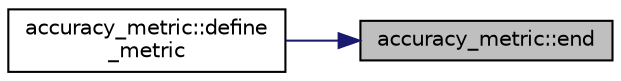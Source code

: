 digraph "accuracy_metric::end"
{
 // INTERACTIVE_SVG=YES
 // LATEX_PDF_SIZE
  edge [fontname="Helvetica",fontsize="10",labelfontname="Helvetica",labelfontsize="10"];
  node [fontname="Helvetica",fontsize="10",shape=record];
  rankdir="RL";
  Node1 [label="accuracy_metric::end",height=0.2,width=0.4,color="black", fillcolor="grey75", style="filled", fontcolor="black",tooltip=" "];
  Node1 -> Node2 [dir="back",color="midnightblue",fontsize="10",style="solid",fontname="Helvetica"];
  Node2 [label="accuracy_metric::define\l_metric",height=0.2,width=0.4,color="black", fillcolor="white", style="filled",URL="$classaccuracy__metric.html#a6842a48f1db5613338dbe0d86fcf9b0b",tooltip=" "];
}

